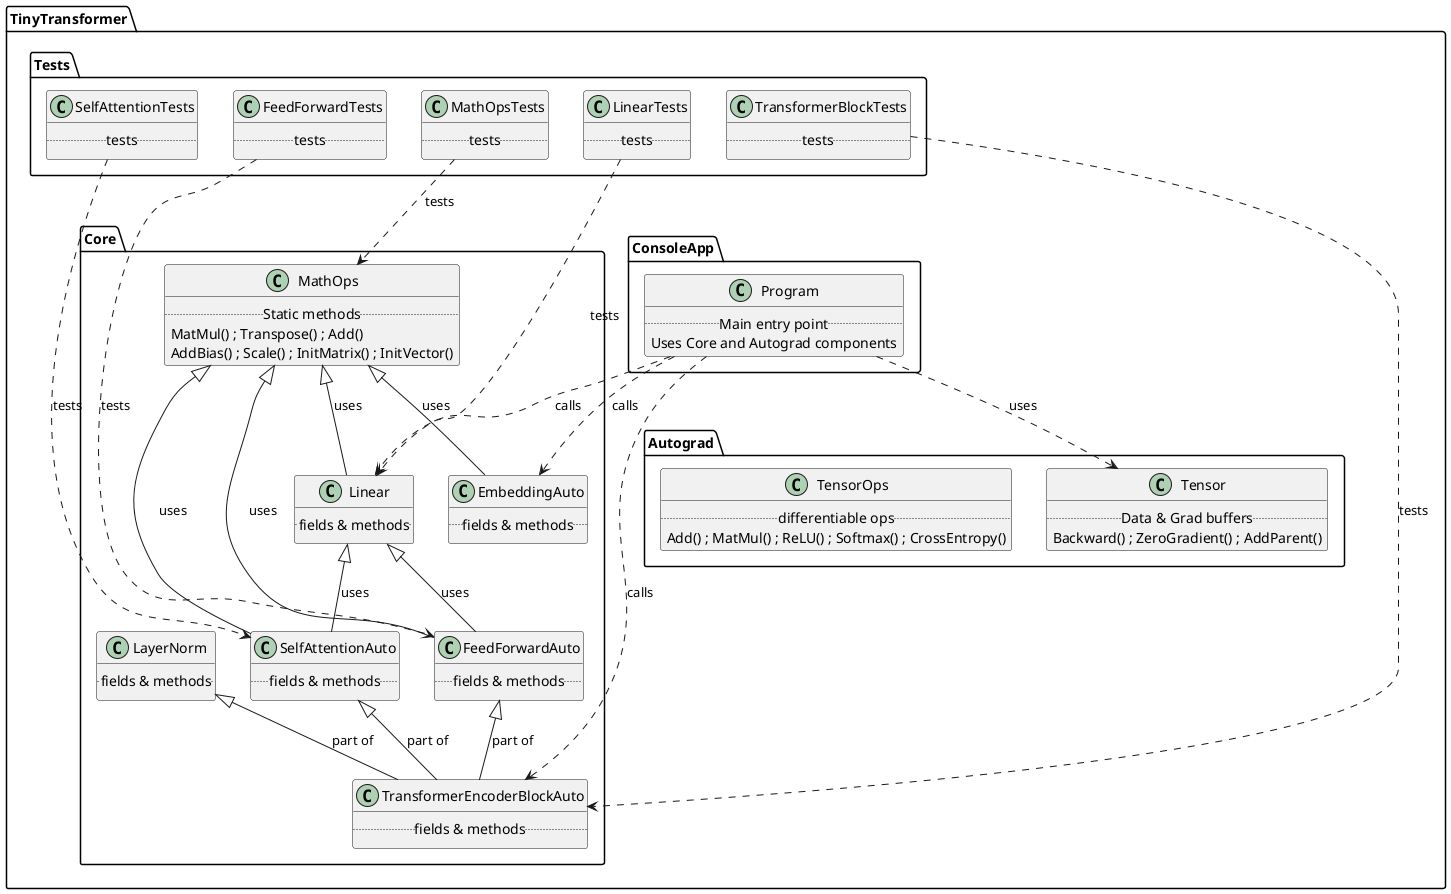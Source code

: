 @startuml

' https://www.plantuml.com/plantuml/uml/bPNFRXen4CRl-nIZ7ABa41w0LbM0ageIj54XFVGsh6U9bLtFQcpKefPthtSjl9iORU26xTytVyPytdlhKDokAhCQynVS4bojjTcl1OqjM2gIqOoDvP8cTNq5VpE0l4HhuL5uArYrEm2Z4InH6o3ZP0yrQ-FyNdlqPCd2Z8K0ZOB9pZKw1JbNDHlFMqyTiaCsL81GF_KItVFtsdQfLmwTpg4YzypA7XDxRBahRsxX0xJHQhRKhYPAtTmsIFDhgj6skwiSot3-rMZdnQB_nELFoXrBgph4EXRQ44fNHg6fzEcl-uNq-Ncr8QMqsJP3E5-sehAOE4V6QJQNIH-8r0FBRnHrcN21Uv9lBDNvajwDpKtEYcHQSlvoNjuCugr-_7TtTnpj67QMxDl3rtCypIH3Eyqb4ufKg60uMCI6OwNwm0zDR0mrYWCkCaZYNYIEDtc9RCYDHmVt7RacOxddXC_e4AxXYyTWioiAakZAgO_RTD9QwnS9Dv0cuuxMV4JngsYrVe9NfbUwYTlC53Sb0TSnnKI5wBq7u0SjdeBBkN0L1cFFXAsT6oTSxqE-mSRNP9qzyGwr-rrTpYz3ASbJyHwPk7rOa7Xy44zi6cv-I9D1rsFO_XJTCmvej417X7K7f2q5BdL5bAHDUK7ghuWdJKNDmFyzwdsZnw-PboJFIuvbQIFnVj2KZnD9Zi8VEpvqzsHKyot-3m00

package "TinyTransformer.ConsoleApp" {
  class Program {
    .. Main entry point ..
    Uses Core and Autograd components
  }
}

package "TinyTransformer.Core" {
  class MathOps {
    .. Static methods ..
    MatMul() ; Transpose() ; Add()
    AddBias() ; Scale() ; InitMatrix() ; InitVector()
  }
  class Linear {
    .. fields & methods ..
  }
  class EmbeddingAuto {
    .. fields & methods ..
  }
  class SelfAttentionAuto {
    .. fields & methods ..
  }
  class FeedForwardAuto {
    .. fields & methods ..
  }
  class LayerNorm {
    .. fields & methods ..
  }
  class TransformerEncoderBlockAuto {
    .. fields & methods ..
  }

  MathOps <|-- Linear : uses
  MathOps <|-- EmbeddingAuto : uses
  MathOps <|-- SelfAttentionAuto : uses
  MathOps <|-- FeedForwardAuto : uses
  Linear <|-- SelfAttentionAuto : uses
  Linear <|-- FeedForwardAuto : uses
  SelfAttentionAuto <|-- TransformerEncoderBlockAuto : part of
  FeedForwardAuto <|-- TransformerEncoderBlockAuto : part of
  LayerNorm <|-- TransformerEncoderBlockAuto : part of
}

package "TinyTransformer.Autograd" {
  class Tensor {
    .. Data & Grad buffers ..
    Backward() ; ZeroGradient() ; AddParent()
  }
  class TensorOps {
    .. differentiable ops ..
    Add() ; MatMul() ; ReLU() ; Softmax() ; CrossEntropy()
  }
}

package "TinyTransformer.Tests" {
  class MathOpsTests {
    .. tests ..
  }
  class LinearTests {
    .. tests ..
  }
  class SelfAttentionTests {
    .. tests ..
  }
  class FeedForwardTests {
    .. tests ..
  }
  class TransformerBlockTests {
    .. tests ..
  }

  MathOpsTests ..> MathOps : tests
  LinearTests ..> Linear : tests
  SelfAttentionTests ..> SelfAttentionAuto : tests
  FeedForwardTests ..> FeedForwardAuto : tests
  TransformerBlockTests ..> TransformerEncoderBlockAuto : tests
}

Program ..> EmbeddingAuto : calls
Program ..> TransformerEncoderBlockAuto : calls
Program ..> Linear : calls
Program ..> Tensor : uses
@enduml
